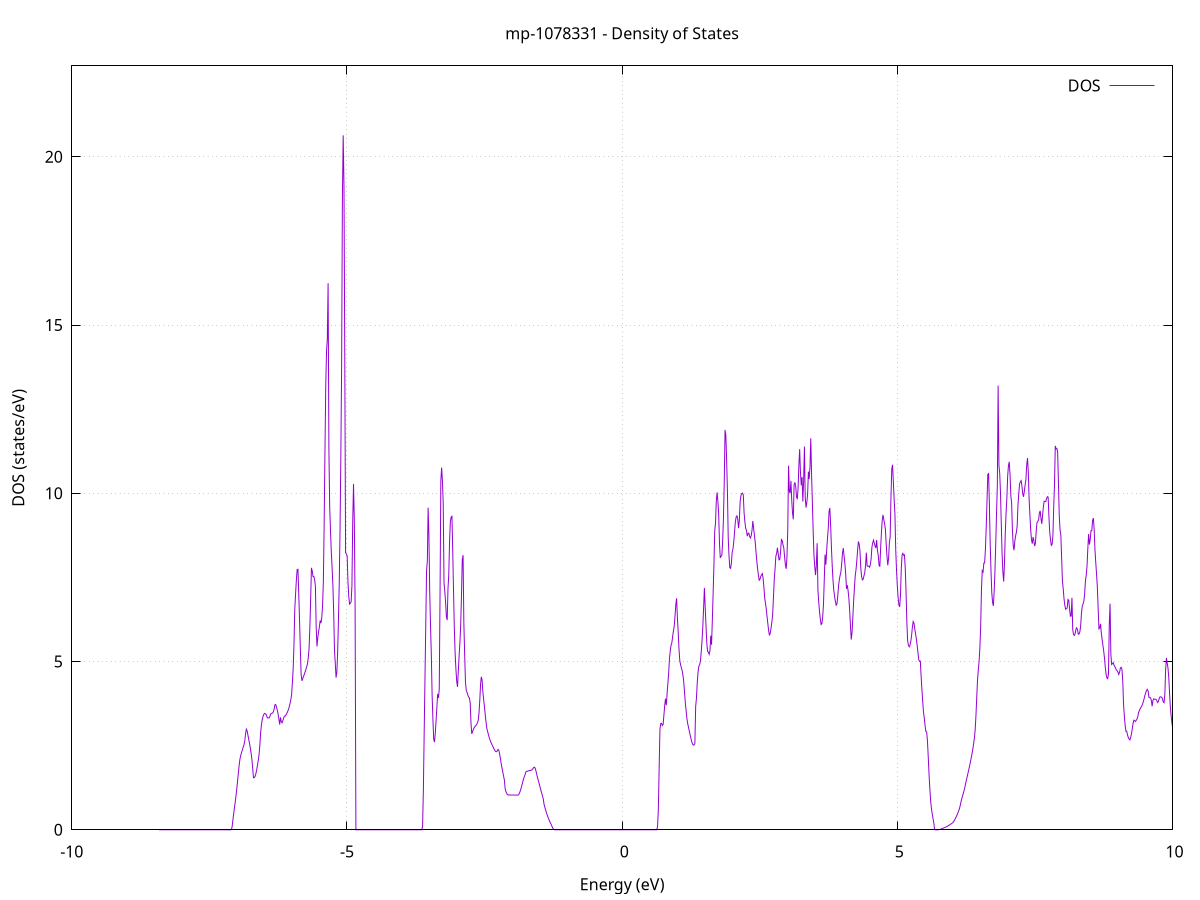 set title 'mp-1078331 - Density of States'
set xlabel 'Energy (eV)'
set ylabel 'DOS (states/eV)'
set grid
set xrange [-10:10]
set yrange [0:22.702]
set xzeroaxis lt -1
set terminal png size 800,600
set output 'mp-1078331_dos_gnuplot.png'
plot '-' using 1:2 with lines title 'DOS'
-8.415100 0.000000
-8.400700 0.000000
-8.386200 0.000000
-8.371800 0.000000
-8.357400 0.000000
-8.343000 0.000000
-8.328500 0.000000
-8.314100 0.000000
-8.299700 0.000000
-8.285300 0.000000
-8.270800 0.000000
-8.256400 0.000000
-8.242000 0.000000
-8.227600 0.000000
-8.213100 0.000000
-8.198700 0.000000
-8.184300 0.000000
-8.169900 0.000000
-8.155400 0.000000
-8.141000 0.000000
-8.126600 0.000000
-8.112200 0.000000
-8.097700 0.000000
-8.083300 0.000000
-8.068900 0.000000
-8.054500 0.000000
-8.040000 0.000000
-8.025600 0.000000
-8.011200 0.000000
-7.996800 0.000000
-7.982400 0.000000
-7.967900 0.000000
-7.953500 0.000000
-7.939100 0.000000
-7.924700 0.000000
-7.910200 0.000000
-7.895800 0.000000
-7.881400 0.000000
-7.867000 0.000000
-7.852500 0.000000
-7.838100 0.000000
-7.823700 0.000000
-7.809300 0.000000
-7.794800 0.000000
-7.780400 0.000000
-7.766000 0.000000
-7.751600 0.000000
-7.737100 0.000000
-7.722700 0.000000
-7.708300 0.000000
-7.693900 0.000000
-7.679400 0.000000
-7.665000 0.000000
-7.650600 0.000000
-7.636200 0.000000
-7.621700 0.000000
-7.607300 0.000000
-7.592900 0.000000
-7.578500 0.000000
-7.564000 0.000000
-7.549600 0.000000
-7.535200 0.000000
-7.520800 0.000000
-7.506300 0.000000
-7.491900 0.000000
-7.477500 0.000000
-7.463100 0.000000
-7.448600 0.000000
-7.434200 0.000000
-7.419800 0.000000
-7.405400 0.000000
-7.390900 0.000000
-7.376500 0.000000
-7.362100 0.000000
-7.347700 0.000000
-7.333200 0.000000
-7.318800 0.000000
-7.304400 0.000000
-7.290000 0.000000
-7.275500 0.000000
-7.261100 0.000000
-7.246700 0.000000
-7.232300 0.000000
-7.217800 0.000000
-7.203400 0.000000
-7.189000 0.000000
-7.174600 0.000000
-7.160200 0.000000
-7.145700 0.000000
-7.131300 0.000000
-7.116900 0.000000
-7.102500 0.000500
-7.088000 0.077600
-7.073600 0.275700
-7.059200 0.471300
-7.044800 0.645600
-7.030300 0.827900
-7.015900 1.021800
-7.001500 1.230500
-6.987100 1.460100
-6.972600 1.702600
-6.958200 1.930700
-6.943800 2.109800
-6.929400 2.211700
-6.914900 2.297800
-6.900500 2.374700
-6.886100 2.454600
-6.871700 2.520500
-6.857200 2.639800
-6.842800 2.847500
-6.828400 2.991800
-6.814000 2.939500
-6.799500 2.812500
-6.785100 2.688300
-6.770700 2.567400
-6.756300 2.432200
-6.741800 2.277200
-6.727400 2.089400
-6.713000 1.822600
-6.698600 1.545700
-6.684100 1.548800
-6.669700 1.585700
-6.655300 1.665000
-6.640900 1.776700
-6.626400 1.913200
-6.612000 2.068300
-6.597600 2.233400
-6.583200 2.512100
-6.568700 2.881800
-6.554300 3.118200
-6.539900 3.273500
-6.525500 3.368900
-6.511000 3.428100
-6.496600 3.459900
-6.482200 3.448900
-6.467800 3.420900
-6.453300 3.353200
-6.438900 3.321100
-6.424500 3.327500
-6.410100 3.331200
-6.395700 3.390700
-6.381200 3.451400
-6.366800 3.460800
-6.352400 3.466200
-6.338000 3.504600
-6.323500 3.582700
-6.309100 3.713300
-6.294700 3.722400
-6.280300 3.643500
-6.265800 3.556000
-6.251400 3.439500
-6.237000 3.292200
-6.222600 3.126500
-6.208100 3.340900
-6.193700 3.211500
-6.179300 3.178100
-6.164900 3.248100
-6.150400 3.325800
-6.136000 3.375300
-6.121600 3.379900
-6.107200 3.414500
-6.092700 3.459700
-6.078300 3.511800
-6.063900 3.570300
-6.049500 3.650200
-6.035000 3.750400
-6.020600 3.864200
-6.006200 4.010900
-5.991800 4.371100
-5.977300 4.789100
-5.962900 5.501500
-5.948500 6.548200
-5.934100 7.002200
-5.919600 7.416300
-5.905200 7.733200
-5.890800 7.742300
-5.876400 7.022200
-5.861900 6.230400
-5.847500 5.387700
-5.833100 4.628900
-5.818700 4.427300
-5.804200 4.489400
-5.789800 4.556000
-5.775400 4.618600
-5.761000 4.689600
-5.746500 4.766400
-5.732100 4.845300
-5.717700 4.930700
-5.703300 5.112100
-5.688800 5.380800
-5.674400 6.015200
-5.660000 6.837900
-5.645600 7.784100
-5.631100 7.688700
-5.616700 7.526200
-5.602300 7.527400
-5.587900 7.440800
-5.573500 7.233300
-5.559000 5.999600
-5.544600 5.447900
-5.530200 5.706300
-5.515800 5.883100
-5.501300 6.031100
-5.486900 6.222200
-5.472500 6.142800
-5.458100 6.298400
-5.443600 6.659900
-5.429200 7.348800
-5.414800 9.061600
-5.400400 11.163200
-5.385900 13.168300
-5.371500 14.217700
-5.357100 14.585000
-5.342700 16.243000
-5.328200 11.276500
-5.313800 9.586900
-5.299400 8.885400
-5.285000 8.270100
-5.270500 7.798800
-5.256100 7.280800
-5.241700 6.485000
-5.227300 5.354000
-5.212800 4.947800
-5.198400 4.522600
-5.184000 4.690000
-5.169600 5.256900
-5.155100 6.211800
-5.140700 7.313400
-5.126300 8.877100
-5.111900 11.000200
-5.097400 13.726700
-5.083000 18.746600
-5.068600 20.638200
-5.054200 19.124000
-5.039700 14.015300
-5.025300 8.240000
-5.010900 8.189800
-4.996500 8.139500
-4.982000 7.376500
-4.967600 6.939300
-4.953200 6.707000
-4.938800 6.732000
-4.924300 6.778000
-4.909900 7.247200
-4.895500 9.156900
-4.881100 10.278800
-4.866600 9.232900
-4.852200 6.648000
-4.837800 0.000000
-4.823400 0.000000
-4.808900 0.000000
-4.794500 0.000000
-4.780100 0.000000
-4.765700 0.000000
-4.751300 0.000000
-4.736800 0.000000
-4.722400 0.000000
-4.708000 0.000000
-4.693600 0.000000
-4.679100 0.000000
-4.664700 0.000000
-4.650300 0.000000
-4.635900 0.000000
-4.621400 0.000000
-4.607000 0.000000
-4.592600 0.000000
-4.578200 0.000000
-4.563700 0.000000
-4.549300 0.000000
-4.534900 0.000000
-4.520500 0.000000
-4.506000 0.000000
-4.491600 0.000000
-4.477200 0.000000
-4.462800 0.000000
-4.448300 0.000000
-4.433900 0.000000
-4.419500 0.000000
-4.405100 0.000000
-4.390600 0.000000
-4.376200 0.000000
-4.361800 0.000000
-4.347400 0.000000
-4.332900 0.000000
-4.318500 0.000000
-4.304100 0.000000
-4.289700 0.000000
-4.275200 0.000000
-4.260800 0.000000
-4.246400 0.000000
-4.232000 0.000000
-4.217500 0.000000
-4.203100 0.000000
-4.188700 0.000000
-4.174300 0.000000
-4.159800 0.000000
-4.145400 0.000000
-4.131000 0.000000
-4.116600 0.000000
-4.102100 0.000000
-4.087700 0.000000
-4.073300 0.000000
-4.058900 0.000000
-4.044400 0.000000
-4.030000 0.000000
-4.015600 0.000000
-4.001200 0.000000
-3.986800 0.000000
-3.972300 0.000000
-3.957900 0.000000
-3.943500 0.000000
-3.929100 0.000000
-3.914600 0.000000
-3.900200 0.000000
-3.885800 0.000000
-3.871400 0.000000
-3.856900 0.000000
-3.842500 0.000000
-3.828100 0.000000
-3.813700 0.000000
-3.799200 0.000000
-3.784800 0.000000
-3.770400 0.000000
-3.756000 0.000000
-3.741500 0.000000
-3.727100 0.000000
-3.712700 0.000000
-3.698300 0.000000
-3.683800 0.000000
-3.669400 0.000000
-3.655000 0.000000
-3.640600 0.000000
-3.626100 0.099700
-3.611700 1.176400
-3.597300 2.868700
-3.582900 4.461400
-3.568400 6.081600
-3.554000 7.685300
-3.539600 7.989300
-3.525200 9.571700
-3.510700 8.720800
-3.496300 7.050200
-3.481900 6.074300
-3.467500 5.224900
-3.453000 4.010400
-3.438600 3.292000
-3.424200 2.693000
-3.409800 2.606100
-3.395300 2.857100
-3.380900 3.247200
-3.366500 3.633300
-3.352100 4.038300
-3.337600 3.915700
-3.323200 4.185200
-3.308800 6.999000
-3.294400 10.375600
-3.279900 10.763500
-3.265500 10.374700
-3.251100 9.693100
-3.236700 7.343400
-3.222200 7.079500
-3.207800 6.754300
-3.193400 6.324900
-3.179000 6.230500
-3.164600 7.162200
-3.150100 7.595100
-3.135700 8.594000
-3.121300 9.158500
-3.106900 9.295600
-3.092400 9.317200
-3.078000 8.262300
-3.063600 7.104900
-3.049200 5.976600
-3.034700 5.252600
-3.020300 4.770100
-3.005900 4.409500
-2.991500 4.246700
-2.977000 4.720200
-2.962600 5.164500
-2.948200 5.549600
-2.933800 6.075600
-2.919300 6.970900
-2.904900 8.033400
-2.890500 8.160600
-2.876100 6.130500
-2.861600 5.221200
-2.847200 4.406400
-2.832800 4.141100
-2.818400 4.081100
-2.803900 4.004000
-2.789500 3.942400
-2.775100 3.917900
-2.760700 3.765900
-2.746200 3.158000
-2.731800 2.849300
-2.717400 2.917400
-2.703000 2.982500
-2.688500 3.036500
-2.674100 3.067800
-2.659700 3.096200
-2.645300 3.125100
-2.630800 3.176400
-2.616400 3.239300
-2.602000 3.445800
-2.587600 3.820500
-2.573100 4.310500
-2.558700 4.546400
-2.544300 4.442500
-2.529900 4.075200
-2.515400 3.857400
-2.501000 3.639200
-2.486600 3.404700
-2.472200 3.186500
-2.457700 3.005800
-2.443300 2.912500
-2.428900 2.823300
-2.414500 2.738500
-2.400100 2.664500
-2.385600 2.603300
-2.371200 2.549800
-2.356800 2.501400
-2.342400 2.452800
-2.327900 2.400000
-2.313500 2.359000
-2.299100 2.327700
-2.284700 2.319400
-2.270200 2.342400
-2.255800 2.388100
-2.241400 2.366700
-2.227000 2.257700
-2.212500 2.122700
-2.198100 1.969100
-2.183700 1.839600
-2.169300 1.717200
-2.154800 1.600600
-2.140400 1.482600
-2.126000 1.220000
-2.111600 1.135400
-2.097100 1.078400
-2.082700 1.044800
-2.068300 1.034400
-2.053900 1.034100
-2.039400 1.033800
-2.025000 1.033500
-2.010600 1.033100
-1.996200 1.032800
-1.981700 1.032500
-1.967300 1.032200
-1.952900 1.031900
-1.938500 1.031600
-1.924000 1.031200
-1.909600 1.030900
-1.895200 1.030600
-1.880800 1.042800
-1.866300 1.085100
-1.851900 1.151600
-1.837500 1.227200
-1.823100 1.311000
-1.808600 1.403200
-1.794200 1.497800
-1.779800 1.569100
-1.765400 1.629800
-1.750900 1.716000
-1.736500 1.735700
-1.722100 1.738200
-1.707700 1.749900
-1.693200 1.755800
-1.678800 1.759200
-1.664400 1.762500
-1.650000 1.772900
-1.635500 1.786800
-1.621100 1.813400
-1.606700 1.851300
-1.592300 1.861400
-1.577900 1.823200
-1.563400 1.730000
-1.549000 1.626300
-1.534600 1.535400
-1.520200 1.445200
-1.505700 1.355900
-1.491300 1.267300
-1.476900 1.179600
-1.462500 1.092800
-1.448000 1.006900
-1.433600 0.921900
-1.419200 0.759100
-1.404800 0.671300
-1.390300 0.588200
-1.375900 0.509700
-1.361500 0.436100
-1.347100 0.372200
-1.332600 0.313700
-1.318200 0.258500
-1.303800 0.206800
-1.289400 0.157300
-1.274900 0.103500
-1.260500 0.052500
-1.246100 0.016900
-1.231700 0.001000
-1.217200 0.000000
-1.202800 0.000000
-1.188400 0.000000
-1.174000 0.000000
-1.159500 0.000000
-1.145100 0.000000
-1.130700 0.000000
-1.116300 0.000000
-1.101800 0.000000
-1.087400 0.000000
-1.073000 0.000000
-1.058600 0.000000
-1.044100 0.000000
-1.029700 0.000000
-1.015300 0.000000
-1.000900 0.000000
-0.986400 0.000000
-0.972000 0.000000
-0.957600 0.000000
-0.943200 0.000000
-0.928700 0.000000
-0.914300 0.000000
-0.899900 0.000000
-0.885500 0.000000
-0.871000 0.000000
-0.856600 0.000000
-0.842200 0.000000
-0.827800 0.000000
-0.813400 0.000000
-0.798900 0.000000
-0.784500 0.000000
-0.770100 0.000000
-0.755700 0.000000
-0.741200 0.000000
-0.726800 0.000000
-0.712400 0.000000
-0.698000 0.000000
-0.683500 0.000000
-0.669100 0.000000
-0.654700 0.000000
-0.640300 0.000000
-0.625800 0.000000
-0.611400 0.000000
-0.597000 0.000000
-0.582600 0.000000
-0.568100 0.000000
-0.553700 0.000000
-0.539300 0.000000
-0.524900 0.000000
-0.510400 0.000000
-0.496000 0.000000
-0.481600 0.000000
-0.467200 0.000000
-0.452700 0.000000
-0.438300 0.000000
-0.423900 0.000000
-0.409500 0.000000
-0.395000 0.000000
-0.380600 0.000000
-0.366200 0.000000
-0.351800 0.000000
-0.337300 0.000000
-0.322900 0.000000
-0.308500 0.000000
-0.294100 0.000000
-0.279600 0.000000
-0.265200 0.000000
-0.250800 0.000000
-0.236400 0.000000
-0.221900 0.000000
-0.207500 0.000000
-0.193100 0.000000
-0.178700 0.000000
-0.164200 0.000000
-0.149800 0.000000
-0.135400 0.000000
-0.121000 0.000000
-0.106500 0.000000
-0.092100 0.000000
-0.077700 0.000000
-0.063300 0.000000
-0.048800 0.000000
-0.034400 0.000000
-0.020000 0.000000
-0.005600 0.000000
0.008800 0.000000
0.023300 0.000000
0.037700 0.000000
0.052100 0.000000
0.066500 0.000000
0.081000 0.000000
0.095400 0.000000
0.109800 0.000000
0.124200 0.000000
0.138700 0.000000
0.153100 0.000000
0.167500 0.000000
0.181900 0.000000
0.196400 0.000000
0.210800 0.000000
0.225200 0.000000
0.239600 0.000000
0.254100 0.000000
0.268500 0.000000
0.282900 0.000000
0.297300 0.000000
0.311800 0.000000
0.326200 0.000000
0.340600 0.000000
0.355000 0.000000
0.369500 0.000000
0.383900 0.000000
0.398300 0.000000
0.412700 0.000000
0.427200 0.000000
0.441600 0.000000
0.456000 0.000000
0.470400 0.000000
0.484900 0.000000
0.499300 0.000000
0.513700 0.000000
0.528100 0.000000
0.542600 0.000000
0.557000 0.000000
0.571400 0.000000
0.585800 0.000000
0.600300 0.000000
0.614700 0.000000
0.629100 0.000000
0.643500 0.099200
0.658000 0.617800
0.672400 1.835300
0.686800 2.985100
0.701200 3.156400
0.715700 3.163800
0.730100 3.099000
0.744500 3.131800
0.758900 3.409200
0.773300 3.689800
0.787800 3.895200
0.802200 3.701300
0.816600 4.045100
0.831000 4.348700
0.845500 4.667300
0.859900 5.084300
0.874300 5.315900
0.888700 5.486700
0.903200 5.558900
0.917600 5.745100
0.932000 5.911000
0.946400 6.057800
0.960900 6.356700
0.975300 6.694200
0.989700 6.879100
1.004100 6.294300
1.018600 5.877100
1.033000 5.368000
1.047400 5.024600
1.061800 4.905700
1.076300 4.807800
1.090700 4.727600
1.105100 4.587400
1.119500 4.391100
1.134000 4.072400
1.148400 3.773000
1.162800 3.531700
1.177200 3.298200
1.191700 3.149800
1.206100 3.040500
1.220500 2.932600
1.234900 2.822900
1.249400 2.718500
1.263800 2.621100
1.278200 2.553700
1.292600 2.517500
1.307100 2.518200
1.321500 2.568700
1.335900 3.656200
1.350300 3.917400
1.364800 4.372300
1.379200 4.690200
1.393600 4.863100
1.408000 4.902900
1.422500 5.018400
1.436900 5.290500
1.451300 5.613200
1.465700 6.041500
1.480200 6.592500
1.494600 7.188400
1.509000 6.615600
1.523400 6.075100
1.537900 5.556300
1.552300 5.304600
1.566700 5.278500
1.581100 5.214500
1.595500 5.320100
1.610000 5.767700
1.624400 5.499100
1.638800 6.235000
1.653200 7.023300
1.667700 7.868400
1.682100 8.883600
1.696500 9.107900
1.710900 9.773200
1.725400 10.024400
1.739800 9.761900
1.754200 9.367300
1.768600 8.515300
1.783100 8.078900
1.797500 8.129400
1.811900 8.159900
1.826300 8.581200
1.840800 9.266100
1.855200 10.329900
1.869600 11.881600
1.884000 11.731200
1.898500 10.994800
1.912900 10.065400
1.927300 8.684600
1.941700 8.133400
1.956200 7.789300
1.970600 7.770300
1.985000 7.924600
1.999400 8.254600
2.013900 8.349500
2.028300 8.557000
2.042700 8.860300
2.057100 9.150300
2.071600 9.298900
2.086000 9.329800
2.100400 9.238600
2.114800 8.964400
2.129300 9.189400
2.143700 9.751500
2.158100 9.927000
2.172500 9.994200
2.187000 10.005400
2.201400 9.952400
2.215800 9.412300
2.230200 9.156200
2.244700 8.961000
2.259100 8.894800
2.273500 8.725300
2.287900 8.804100
2.302400 8.816700
2.316800 8.714100
2.331200 8.673200
2.345600 8.745000
2.360100 8.906800
2.374500 9.177500
2.388900 8.960600
2.403300 8.753200
2.417700 8.554800
2.432200 8.252200
2.446600 7.989200
2.461000 7.759800
2.475400 7.572900
2.489900 7.415300
2.504300 7.443100
2.518700 7.530300
2.533100 7.578200
2.547600 7.613000
2.562000 7.464100
2.576400 7.193200
2.590800 6.880800
2.605300 6.718700
2.619700 6.551900
2.634100 6.317600
2.648500 6.109100
2.663000 5.904100
2.677400 5.773900
2.691800 5.852600
2.706200 6.002600
2.720700 6.174700
2.735100 6.405300
2.749500 6.913400
2.763900 7.437900
2.778400 7.747900
2.792800 8.129200
2.807200 8.214100
2.821600 8.381800
2.836100 8.200600
2.850500 8.019300
2.864900 8.036200
2.879300 8.278000
2.893800 8.624600
2.908200 8.597800
2.922600 8.470500
2.937000 8.377900
2.951500 8.116600
2.965900 7.872800
2.980300 7.756300
2.994700 8.104600
3.009200 8.898600
3.023600 10.818000
3.038000 10.057400
3.052400 10.001200
3.066900 10.371000
3.081300 9.795100
3.095700 9.411900
3.110100 9.226100
3.124600 10.255400
3.139000 10.324400
3.153400 10.208900
3.167800 9.900100
3.182200 9.823900
3.196700 10.138600
3.211100 10.826800
3.225500 11.312100
3.239900 10.622200
3.254400 10.238200
3.268800 10.484900
3.283200 9.757600
3.297600 10.362600
3.312100 11.388300
3.326500 9.875900
3.340900 9.575000
3.355300 9.729700
3.369800 9.969600
3.384200 10.643500
3.398600 10.424000
3.413000 10.778500
3.427500 11.634700
3.441900 10.548100
3.456300 9.744200
3.470700 8.877000
3.485200 8.165100
3.499600 7.825500
3.514000 7.569700
3.528400 7.855800
3.542900 8.515900
3.557300 7.126300
3.571700 6.783900
3.586100 6.483300
3.600600 6.266500
3.615000 6.100000
3.629400 6.128100
3.643800 6.320800
3.658300 6.709200
3.672700 7.425800
3.687100 8.180800
3.701500 7.879600
3.716000 8.294300
3.730400 8.651000
3.744800 8.951000
3.759200 9.452800
3.773700 9.564200
3.788100 9.072900
3.802500 8.406500
3.816900 7.856200
3.831400 7.413000
3.845800 7.122200
3.860200 6.926800
3.874600 6.792900
3.889100 6.673100
3.903500 6.713800
3.917900 6.949400
3.932300 7.249500
3.946800 7.440500
3.961200 7.566400
3.975600 7.668500
3.990000 7.925000
4.004400 8.233200
4.018900 8.369600
4.033300 8.122800
4.047700 7.906800
4.062100 7.590700
4.076600 7.161200
4.091000 7.268300
4.105400 7.106700
4.119800 6.871700
4.134300 6.506500
4.148700 6.057900
4.163100 5.652300
4.177500 5.872500
4.192000 6.323400
4.206400 6.805600
4.220800 7.204000
4.235200 7.551400
4.249700 7.735200
4.264100 7.999000
4.278500 8.313400
4.292900 8.567800
4.307400 8.487600
4.321800 8.275000
4.336200 7.776300
4.350600 7.524900
4.365100 7.426400
4.379500 7.443700
4.393900 7.548300
4.408300 7.643400
4.422800 7.856900
4.437200 8.236100
4.451600 7.841300
4.466000 7.832000
4.480500 7.837700
4.494900 7.802300
4.509300 7.875900
4.523700 8.049800
4.538200 8.398800
4.552600 8.524800
4.567000 8.605900
4.581400 8.522200
4.595900 8.429400
4.610300 8.374400
4.624700 8.611200
4.639100 8.301400
4.653600 8.151300
4.668000 7.863900
4.682400 7.819300
4.696800 8.366700
4.711300 8.839600
4.725700 9.203100
4.740100 9.358700
4.754500 9.216800
4.768900 9.097700
4.783400 8.931600
4.797800 8.492800
4.812200 8.126300
4.826600 7.859600
4.841100 8.057600
4.855500 8.529100
4.869900 8.699700
4.884300 9.862100
4.898800 10.717000
4.913200 10.847000
4.927600 10.346000
4.942000 9.823300
4.956500 9.382900
4.970900 8.331800
4.985300 7.720700
4.999700 7.259100
5.014200 6.901000
5.028600 6.683300
5.043000 6.625600
5.057400 6.968700
5.071900 7.762800
5.086300 8.165500
5.100700 8.215500
5.115100 8.155200
5.129600 8.171000
5.144000 7.772600
5.158400 7.083800
5.172800 6.178700
5.187300 5.621200
5.201700 5.485300
5.216100 5.439100
5.230500 5.485400
5.245000 5.601100
5.259400 5.775100
5.273800 6.024000
5.288200 6.189200
5.302700 6.141500
5.317100 5.966800
5.331500 5.820500
5.345900 5.668100
5.360400 5.479400
5.374800 5.273800
5.389200 5.058700
5.403600 5.003400
5.418100 5.012100
5.432500 4.559100
5.446900 4.169500
5.461300 3.807400
5.475800 3.493300
5.490200 3.313400
5.504600 3.089100
5.519000 2.919600
5.533500 2.906800
5.547900 2.627900
5.562300 2.152500
5.576700 1.633700
5.591100 1.205600
5.605600 0.865200
5.620000 0.622300
5.634400 0.471500
5.648800 0.333600
5.663300 0.199700
5.677700 0.004500
5.692100 0.000000
5.706500 0.000000
5.721000 0.000000
5.735400 0.000000
5.749800 0.000000
5.764200 0.006300
5.778700 0.013500
5.793100 0.021300
5.807500 0.029700
5.821900 0.038700
5.836400 0.048300
5.850800 0.058500
5.865200 0.069400
5.879600 0.080900
5.894100 0.092900
5.908500 0.105600
5.922900 0.119000
5.937300 0.132900
5.951800 0.147500
5.966200 0.162600
5.980600 0.178400
5.995000 0.195300
6.009500 0.214800
6.023900 0.246200
6.038300 0.285300
6.052700 0.328700
6.067200 0.376500
6.081600 0.428500
6.096000 0.484800
6.110400 0.545400
6.124900 0.607700
6.139300 0.694300
6.153700 0.805800
6.168100 0.906200
6.182600 0.991700
6.197000 1.073500
6.211400 1.154600
6.225800 1.249400
6.240300 1.366100
6.254700 1.475800
6.269100 1.578200
6.283500 1.679400
6.298000 1.783800
6.312400 1.893100
6.326800 2.007100
6.341200 2.125700
6.355600 2.249500
6.370100 2.383000
6.384500 2.538700
6.398900 2.706600
6.413300 2.940800
6.427800 3.358100
6.442200 3.900600
6.456600 4.434300
6.471000 4.734700
6.485500 4.997900
6.499900 5.404900
6.514300 6.021300
6.528700 7.137700
6.543200 7.701700
6.557600 7.658600
6.572000 7.927400
6.586400 7.930700
6.600900 8.340700
6.615300 8.992900
6.629700 9.784100
6.644100 10.565000
6.658600 10.586300
6.673000 9.649600
6.687400 8.520600
6.701800 7.704200
6.716300 7.054400
6.730700 6.757000
6.745100 6.653600
6.759500 7.079000
6.774000 7.679200
6.788400 8.517900
6.802800 9.400900
6.817200 10.219600
6.831700 13.199200
6.846100 10.829300
6.860500 10.594400
6.874900 9.990900
6.889400 9.069800
6.903800 8.190800
6.918200 7.658700
6.932600 7.376700
6.947100 7.910200
6.961500 8.806500
6.975900 9.411400
6.990300 9.848400
7.004800 10.499900
7.019200 10.823600
7.033600 10.934200
7.048000 10.561500
7.062500 9.921400
7.076900 9.710800
7.091300 8.908700
7.105700 8.441400
7.120200 8.307700
7.134600 8.573900
7.149000 8.730800
7.163400 8.843200
7.177800 9.025400
7.192300 9.662000
7.206700 9.993300
7.221100 10.275000
7.235500 10.342300
7.250000 10.377500
7.264400 10.219700
7.278800 9.984400
7.293200 9.895400
7.307700 10.057700
7.322100 10.245500
7.336500 10.406800
7.350900 10.838900
7.365400 11.045500
7.379800 10.634600
7.394200 9.843300
7.408600 9.381300
7.423100 8.919700
7.437500 8.621000
7.451900 8.503300
7.466300 8.699700
7.480800 8.591700
7.495200 8.432200
7.509600 8.518900
7.524000 8.887500
7.538500 9.136600
7.552900 9.164100
7.567300 9.214200
7.581700 9.419600
7.596200 9.478600
7.610600 9.246300
7.625000 9.090500
7.639400 9.341600
7.653900 9.599200
7.668300 9.764800
7.682700 9.757600
7.697100 9.754300
7.711600 9.842700
7.726000 9.898500
7.740400 9.886800
7.754800 9.302000
7.769300 8.839100
7.783700 8.614700
7.798100 8.452100
7.812500 8.483400
7.827000 8.736600
7.841400 9.578800
7.855800 10.240700
7.870200 11.409600
7.884700 11.322300
7.899100 11.331600
7.913500 11.220400
7.927900 10.297400
7.942300 9.344600
7.956800 8.914200
7.971200 8.761200
7.985600 8.080000
8.000000 7.387600
8.014500 7.163400
8.028900 6.867300
8.043300 6.675300
8.057700 6.554300
8.072200 6.576400
8.086600 6.589100
8.101000 6.844200
8.115400 6.814400
8.129900 6.567600
8.144300 6.347300
8.158700 6.351300
8.173100 6.894000
8.187600 5.946700
8.202000 5.799400
8.216400 5.775400
8.230800 5.826800
8.245300 5.958400
8.259700 6.004200
8.274100 5.951200
8.288500 5.809900
8.303000 5.820100
8.317400 5.885600
8.331800 6.074400
8.346200 6.443400
8.360700 6.648200
8.375100 6.714100
8.389500 6.795300
8.403900 7.017600
8.418400 7.397800
8.432800 7.570800
8.447200 7.842300
8.461600 8.363500
8.476100 8.791400
8.490500 8.477700
8.504900 8.621300
8.519300 8.887200
8.533800 8.890000
8.548200 9.192400
8.562600 9.263000
8.577000 8.908400
8.591500 8.308000
8.605900 7.936200
8.620300 7.592600
8.634700 7.210800
8.649200 6.582800
8.663600 5.970900
8.678000 5.996700
8.692400 6.120800
8.706900 5.844500
8.721300 5.651200
8.735700 5.481700
8.750100 5.313000
8.764500 5.095000
8.779000 4.828700
8.793400 4.620500
8.807800 4.513100
8.822200 4.490200
8.836700 4.624100
8.851100 6.091500
8.865500 6.720000
8.879900 5.217000
8.894400 4.912500
8.908800 4.938000
8.923200 4.968400
8.937600 4.889400
8.952100 4.849000
8.966500 4.800200
8.980900 4.745600
8.995300 4.725900
9.009800 4.681100
9.024200 4.615300
9.038600 4.682700
9.053000 4.808600
9.067500 4.828600
9.081900 4.769200
9.096300 4.411700
9.110700 3.725300
9.125200 3.371100
9.139600 3.099600
9.154000 2.925900
9.168400 2.928300
9.182900 2.816300
9.197300 2.739200
9.211700 2.694300
9.226100 2.671200
9.240600 2.746700
9.255000 2.853500
9.269400 3.000700
9.283800 3.162400
9.298300 3.257700
9.312700 3.243400
9.327100 3.218900
9.341500 3.254800
9.356000 3.292100
9.370400 3.362900
9.384800 3.491900
9.399200 3.544700
9.413700 3.602500
9.428100 3.643600
9.442500 3.682800
9.456900 3.737400
9.471400 3.816500
9.485800 3.904700
9.500200 4.004400
9.514600 4.079000
9.529000 4.142600
9.543500 4.173300
9.557900 4.117000
9.572300 3.933900
9.586700 3.924000
9.601200 3.921500
9.615600 3.846600
9.630000 3.670200
9.644400 3.840900
9.658900 3.892200
9.673300 3.879500
9.687700 3.880900
9.702100 3.871400
9.716600 3.826400
9.731000 3.780000
9.745400 3.820300
9.759800 3.910000
9.774300 3.950500
9.788700 3.948100
9.803100 3.935700
9.817500 3.897500
9.832000 3.801500
9.846400 3.776300
9.860800 4.025700
9.875200 4.754400
9.889700 5.106700
9.904100 4.950100
9.918500 4.802000
9.932900 4.506500
9.947400 4.041300
9.961800 3.621300
9.976200 3.367100
9.990600 3.157000
10.005100 3.014500
10.019500 2.926500
10.033900 3.306500
10.048300 3.415900
10.062800 3.429200
10.077200 3.438700
10.091600 3.437200
10.106000 3.419100
10.120500 3.375900
10.134900 3.384000
10.149300 3.282400
10.163700 3.150500
10.178200 3.016100
10.192600 2.962200
10.207000 3.191700
10.221400 1.812900
10.235900 1.461200
10.250300 1.384500
10.264700 1.334600
10.279100 1.313300
10.293600 2.746500
10.308000 2.718700
10.322400 2.916600
10.336800 3.156500
10.351200 3.506800
10.365700 3.880400
10.380100 4.514300
10.394500 5.120300
10.408900 5.569600
10.423400 6.037800
10.437800 6.375100
10.452200 6.598200
10.466600 6.690900
10.481100 6.489100
10.495500 6.236300
10.509900 5.915400
10.524300 5.620800
10.538800 5.539000
10.553200 5.627800
10.567600 5.334200
10.582000 5.874300
10.596500 4.571400
10.610900 4.596700
10.625300 4.791400
10.639700 5.017700
10.654200 5.374800
10.668600 5.816400
10.683000 6.305500
10.697400 6.792700
10.711900 7.331400
10.726300 8.019500
10.740700 8.777700
10.755100 9.088800
10.769600 8.820800
10.784000 8.591200
10.798400 8.539100
10.812800 8.768100
10.827300 8.861700
10.841700 8.403400
10.856100 7.907000
10.870500 7.062400
10.885000 6.711100
10.899400 6.912900
10.913800 7.047200
10.928200 7.157600
10.942700 7.554000
10.957100 7.258300
10.971500 6.228200
10.985900 5.950100
11.000400 5.986100
11.014800 5.771100
11.029200 5.113300
11.043600 4.530400
11.058100 4.428000
11.072500 4.443400
11.086900 4.631100
11.101300 4.802300
11.115800 4.924000
11.130200 5.096200
11.144600 5.268500
11.159000 5.293000
11.173400 5.456000
11.187900 5.792600
11.202300 6.123100
11.216700 6.727500
11.231100 6.744600
11.245600 6.724200
11.260000 6.730500
11.274400 6.685400
11.288800 6.761000
11.303300 6.764600
11.317700 6.611000
11.332100 6.471900
11.346500 6.398000
11.361000 6.321200
11.375400 5.723100
11.389800 5.458000
11.404200 5.150000
11.418700 5.049700
11.433100 5.097000
11.447500 5.294700
11.461900 5.575300
11.476400 5.535700
11.490800 5.365600
11.505200 5.158500
11.519600 5.000700
11.534100 5.043900
11.548500 5.009100
11.562900 4.841200
11.577300 4.777800
11.591800 4.843700
11.606200 4.972200
11.620600 5.094100
11.635000 5.152700
11.649500 5.181900
11.663900 5.216900
11.678300 5.290700
11.692700 5.373100
11.707200 5.445900
11.721600 5.486200
11.736000 5.522200
11.750400 5.623900
11.764900 5.368200
11.779300 5.081400
11.793700 4.840600
11.808100 4.649600
11.822600 4.569800
11.837000 5.064800
11.851400 5.421400
11.865800 5.695800
11.880300 5.927000
11.894700 6.096900
11.909100 6.135400
11.923500 6.031800
11.937900 5.994600
11.952400 6.087100
11.966800 6.272200
11.981200 6.444800
11.995600 6.563500
12.010100 6.145200
12.024500 5.886300
12.038900 5.678700
12.053300 5.505300
12.067800 5.440100
12.082200 5.484800
12.096600 5.690300
12.111000 6.005600
12.125500 6.231800
12.139900 6.360800
12.154300 7.002700
12.168700 7.027900
12.183200 6.908400
12.197600 6.732500
12.212000 6.755300
12.226400 6.766000
12.240900 6.646300
12.255300 6.619500
12.269700 6.710500
12.284100 6.879300
12.298600 6.617400
12.313000 6.491200
12.327400 6.688700
12.341800 7.041300
12.356300 7.451600
12.370700 7.603700
12.385100 7.766100
12.399500 7.861000
12.414000 7.732000
12.428400 7.581500
12.442800 7.516000
12.457200 7.216100
12.471700 6.893400
12.486100 7.014400
12.500500 7.331700
12.514900 7.683700
12.529400 7.509200
12.543800 7.564500
12.558200 7.641000
12.572600 7.711500
12.587100 7.713200
12.601500 7.781300
12.615900 7.754100
12.630300 7.573200
12.644800 7.722100
12.659200 8.459000
12.673600 8.379200
12.688000 8.720600
12.702500 8.886600
12.716900 8.610200
12.731300 8.650500
12.745700 8.689100
12.760100 8.751900
12.774600 8.808700
12.789000 8.830600
12.803400 8.829300
12.817800 8.691600
12.832300 8.705800
12.846700 8.785700
12.861100 8.864500
12.875500 8.859500
12.890000 8.861300
12.904400 8.896000
12.918800 9.190500
12.933200 9.696800
12.947700 9.862600
12.962100 9.787500
12.976500 9.535500
12.990900 9.437100
13.005400 9.260500
13.019800 9.069800
13.034200 8.934700
13.048600 8.830800
13.063100 8.724000
13.077500 8.592100
13.091900 8.477700
13.106300 8.428100
13.120800 8.455600
13.135200 8.487200
13.149600 8.924800
13.164000 8.917300
13.178500 8.738900
13.192900 8.756900
13.207300 8.818900
13.221700 8.951700
13.236200 9.091900
13.250600 9.009300
13.265000 9.063500
13.279400 9.130100
13.293900 9.206100
13.308300 9.442600
13.322700 9.511100
13.337100 9.558200
13.351600 9.609200
13.366000 9.650300
13.380400 9.806800
13.394800 10.090800
13.409300 10.306300
13.423700 10.437600
13.438100 10.480500
13.452500 10.311500
13.467000 10.189200
13.481400 9.987600
13.495800 9.789600
13.510200 9.531500
13.524600 9.441100
13.539100 9.366300
13.553500 9.227400
13.567900 9.376100
13.582300 9.617000
13.596800 10.045200
13.611200 10.203200
13.625600 10.171500
13.640000 9.680700
13.654500 9.165800
13.668900 9.168000
13.683300 9.182900
13.697700 9.243500
13.712200 9.527200
13.726600 10.113900
13.741000 10.350600
13.755400 10.119000
13.769900 9.847600
13.784300 9.729200
13.798700 9.649800
13.813100 9.629200
13.827600 9.613800
13.842000 9.477500
13.856400 9.583400
13.870800 9.808200
13.885300 9.941300
13.899700 10.065900
13.914100 10.407800
13.928500 10.737800
13.943000 10.926300
13.957400 11.099100
13.971800 11.233700
13.986200 11.330600
14.000700 11.381200
14.015100 12.660800
14.029500 10.905500
14.043900 10.580400
14.058400 10.666500
14.072800 11.150600
14.087200 11.476400
14.101600 11.260500
14.116100 11.433200
14.130500 11.282100
14.144900 10.820600
14.159300 10.421700
14.173800 10.111200
14.188200 10.076700
14.202600 10.039500
14.217000 9.967400
14.231500 10.186200
14.245900 10.558100
14.260300 10.245300
14.274700 10.416700
14.289200 10.706700
14.303600 10.276700
14.318000 9.948700
14.332400 9.777700
14.346800 9.723100
14.361300 9.841900
14.375700 10.055500
14.390100 10.260100
14.404500 10.417300
14.419000 10.439300
14.433400 10.360600
14.447800 10.221900
14.462200 10.177400
14.476700 10.068600
14.491100 10.052300
14.505500 10.536900
14.519900 10.669100
14.534400 10.918800
14.548800 11.455600
14.563200 11.712200
14.577600 11.475900
14.592100 11.327800
14.606500 11.218300
14.620900 11.247600
14.635300 11.282600
14.649800 11.358200
14.664200 11.196600
14.678600 10.979000
14.693000 10.660500
14.707500 10.447700
14.721900 10.312000
14.736300 10.247200
14.750700 10.264700
14.765200 10.523100
14.779600 11.207500
14.794000 11.586900
14.808400 11.658300
14.822900 11.663900
14.837300 11.505200
14.851700 11.362600
14.866100 11.358700
14.880600 11.074100
14.895000 10.674000
14.909400 10.338900
14.923800 10.732800
14.938300 10.977500
14.952700 11.360300
14.967100 11.622400
14.981500 11.552100
14.996000 11.527600
15.010400 11.499300
15.024800 11.503600
15.039200 11.738700
15.053700 11.557600
15.068100 12.055700
15.082500 12.429200
15.096900 12.785100
15.111300 12.063400
15.125800 11.421500
15.140200 11.334700
15.154600 11.498200
15.169000 11.537200
15.183500 11.696300
15.197900 11.781700
15.212300 11.759500
15.226700 11.515700
15.241200 10.807600
15.255600 10.545300
15.270000 10.836100
15.284400 10.931200
15.298900 10.664900
15.313300 10.771300
15.327700 11.130200
15.342100 11.830600
15.356600 12.751400
15.371000 12.390300
15.385400 11.459500
15.399800 10.458900
15.414300 9.493200
15.428700 9.110400
15.443100 9.253800
15.457500 9.308100
15.472000 9.230800
15.486400 8.997100
15.500800 8.702300
15.515200 8.625100
15.529700 8.862800
15.544100 9.603500
15.558500 10.275800
15.572900 10.773900
15.587400 11.073800
15.601800 11.114600
15.616200 10.726400
15.630600 10.541300
15.645100 10.656100
15.659500 11.063700
15.673900 11.504200
15.688300 11.740200
15.702800 10.852400
15.717200 9.810400
15.731600 9.789600
15.746000 9.954500
15.760500 10.071700
15.774900 10.027100
15.789300 9.751000
15.803700 9.539100
15.818200 9.385700
15.832600 9.290100
15.847000 9.238800
15.861400 9.252800
15.875900 9.467300
15.890300 10.040400
15.904700 10.907300
15.919100 10.901000
15.933500 10.749400
15.948000 10.594400
15.962400 10.416000
15.976800 10.127300
15.991200 10.053000
16.005700 10.021100
16.020100 9.980500
16.034500 10.099600
16.048900 10.242500
16.063400 10.158800
16.077800 10.073500
16.092200 10.005900
16.106600 9.956300
16.121100 9.989100
16.135500 10.165300
16.149900 10.330500
16.164300 10.182100
16.178800 10.016300
16.193200 9.649600
16.207600 9.323600
16.222000 9.187600
16.236500 9.236000
16.250900 9.377400
16.265300 9.573000
16.279700 9.804400
16.294200 10.075000
16.308600 10.345600
16.323000 10.673900
16.337400 11.079500
16.351900 11.275800
16.366300 11.403200
16.380700 11.456800
16.395100 11.426100
16.409600 11.255500
16.424000 11.346600
16.438400 11.464200
16.452800 11.599300
16.467300 11.454700
16.481700 11.307000
16.496100 11.047600
16.510500 10.728500
16.525000 10.533600
16.539400 10.522200
16.553800 10.604300
16.568200 10.828000
16.582700 10.821300
16.597100 10.732900
16.611500 10.611000
16.625900 10.437100
16.640400 10.420600
16.654800 10.394000
16.669200 10.377700
16.683600 10.494300
16.698000 10.711800
16.712500 10.972500
16.726900 11.259300
16.741300 11.459400
16.755700 11.927600
16.770200 11.910400
16.784600 11.820300
16.799000 11.735500
16.813400 11.351500
16.827900 11.041800
16.842300 10.989700
16.856700 10.940100
16.871100 10.931400
16.885600 11.219900
16.900000 10.780000
16.914400 10.735800
16.928800 10.985700
16.943300 11.025900
16.957700 10.893900
16.972100 10.867300
16.986500 11.088900
17.001000 11.023300
17.015400 10.975600
17.029800 10.870000
17.044200 10.853800
17.058700 10.872000
17.073100 10.908800
17.087500 10.943600
17.101900 10.947000
17.116400 10.870100
17.130800 10.856000
17.145200 11.240800
17.159600 11.541400
17.174100 11.634500
17.188500 11.730300
17.202900 11.950900
17.217300 12.174700
17.231800 12.411400
17.246200 12.403900
17.260600 11.862100
17.275000 11.527000
17.289500 11.542500
17.303900 11.926900
17.318300 12.395300
17.332700 12.903300
17.347200 12.984300
17.361600 12.262200
17.376000 12.082300
17.390400 12.045300
17.404900 12.411800
17.419300 12.642500
17.433700 12.671100
17.448100 12.609800
17.462600 12.245800
17.477000 11.952600
17.491400 11.567600
17.505800 11.194700
17.520200 10.716400
17.534700 10.871700
17.549100 11.247700
17.563500 11.370300
17.577900 11.057200
17.592400 10.800200
17.606800 10.927100
17.621200 11.043400
17.635600 11.204400
17.650100 11.666300
17.664500 12.096900
17.678900 11.507400
17.693300 11.475700
17.707800 11.488900
17.722200 10.867700
17.736600 10.542300
17.751000 10.471400
17.765500 10.595100
17.779900 10.994500
17.794300 11.494600
17.808700 11.270700
17.823200 11.280800
17.837600 11.369600
17.852000 11.689600
17.866400 12.343600
17.880900 11.869100
17.895300 11.394100
17.909700 11.368500
17.924100 11.436900
17.938600 11.455500
17.953000 11.541100
17.967400 11.804200
17.981800 12.183800
17.996300 12.063800
18.010700 11.850000
18.025100 11.827200
18.039500 11.646600
18.054000 11.652200
18.068400 11.310600
18.082800 11.267400
18.097200 11.053800
18.111700 10.956300
18.126100 10.957000
18.140500 10.775600
18.154900 10.666900
18.169400 10.585800
18.183800 10.569800
18.198200 10.617200
18.212600 10.333500
18.227100 10.109900
18.241500 9.705500
18.255900 9.520400
18.270300 9.419600
18.284800 9.257100
18.299200 9.329300
18.313600 9.735200
18.328000 10.203400
18.342400 9.966900
18.356900 10.016800
18.371300 10.167800
18.385700 9.985800
18.400100 9.778300
18.414600 9.673900
18.429000 9.621300
18.443400 9.581800
18.457800 9.624400
18.472300 9.719300
18.486700 9.871900
18.501100 9.969000
18.515500 9.227500
18.530000 8.407800
18.544400 7.675000
18.558800 7.128800
18.573200 6.768100
18.587700 6.604500
18.602100 6.531600
18.616500 6.501900
18.630900 6.502500
18.645400 6.586300
18.659800 6.584600
18.674200 6.336900
18.688600 5.794900
18.703100 5.911100
18.717500 5.865100
18.731900 5.699700
18.746300 5.263100
18.760800 4.898300
18.775200 4.516500
18.789600 2.797500
18.804000 2.320600
18.818500 2.013800
18.832900 1.780800
18.847300 1.603900
18.861700 1.459100
18.876200 1.341200
18.890600 1.247300
18.905000 1.158300
18.919400 1.070400
18.933900 0.983500
18.948300 0.866600
18.962700 0.689100
18.977100 0.535600
18.991600 0.388500
19.006000 0.246500
19.020400 0.132300
19.034800 0.070100
19.049300 0.036400
19.063700 0.022100
19.078100 0.012600
19.092500 0.005800
19.106900 0.001600
19.121400 0.000000
19.135800 0.000000
19.150200 0.000000
19.164600 0.000000
19.179100 0.000000
19.193500 0.000000
19.207900 0.000000
19.222300 0.000000
19.236800 0.000000
19.251200 0.000000
19.265600 0.000000
19.280000 0.000000
19.294500 0.000000
19.308900 0.000000
19.323300 0.000000
19.337700 0.000000
19.352200 0.000000
19.366600 0.000000
19.381000 0.000000
19.395400 0.000000
19.409900 0.000000
19.424300 0.000000
19.438700 0.000000
19.453100 0.000000
19.467600 0.000000
19.482000 0.000000
19.496400 0.000000
19.510800 0.000000
19.525300 0.000000
19.539700 0.000000
19.554100 0.000000
19.568500 0.000000
19.583000 0.000000
19.597400 0.000000
19.611800 0.000000
19.626200 0.000000
19.640700 0.000000
19.655100 0.000000
19.669500 0.000000
19.683900 0.000000
19.698400 0.000000
19.712800 0.000000
19.727200 0.000000
19.741600 0.000000
19.756100 0.000000
19.770500 0.000000
19.784900 0.000000
19.799300 0.000000
19.813800 0.000000
19.828200 0.000000
19.842600 0.000000
19.857000 0.000000
19.871500 0.000000
19.885900 0.000000
19.900300 0.000000
19.914700 0.000000
19.929100 0.000000
19.943600 0.000000
19.958000 0.000000
19.972400 0.000000
19.986800 0.000000
20.001300 0.000000
20.015700 0.000000
20.030100 0.000000
20.044500 0.000000
20.059000 0.000000
20.073400 0.000000
20.087800 0.000000
20.102200 0.000000
20.116700 0.000000
20.131100 0.000000
20.145500 0.000000
20.159900 0.000000
20.174400 0.000000
20.188800 0.000000
20.203200 0.000000
20.217600 0.000000
20.232100 0.000000
20.246500 0.000000
20.260900 0.000000
20.275300 0.000000
20.289800 0.000000
20.304200 0.000000
20.318600 0.000000
20.333000 0.000000
20.347500 0.000000
20.361900 0.000000
20.376300 0.000000
20.390700 0.000000
20.405200 0.000000
20.419600 0.000000
20.434000 0.000000
e
